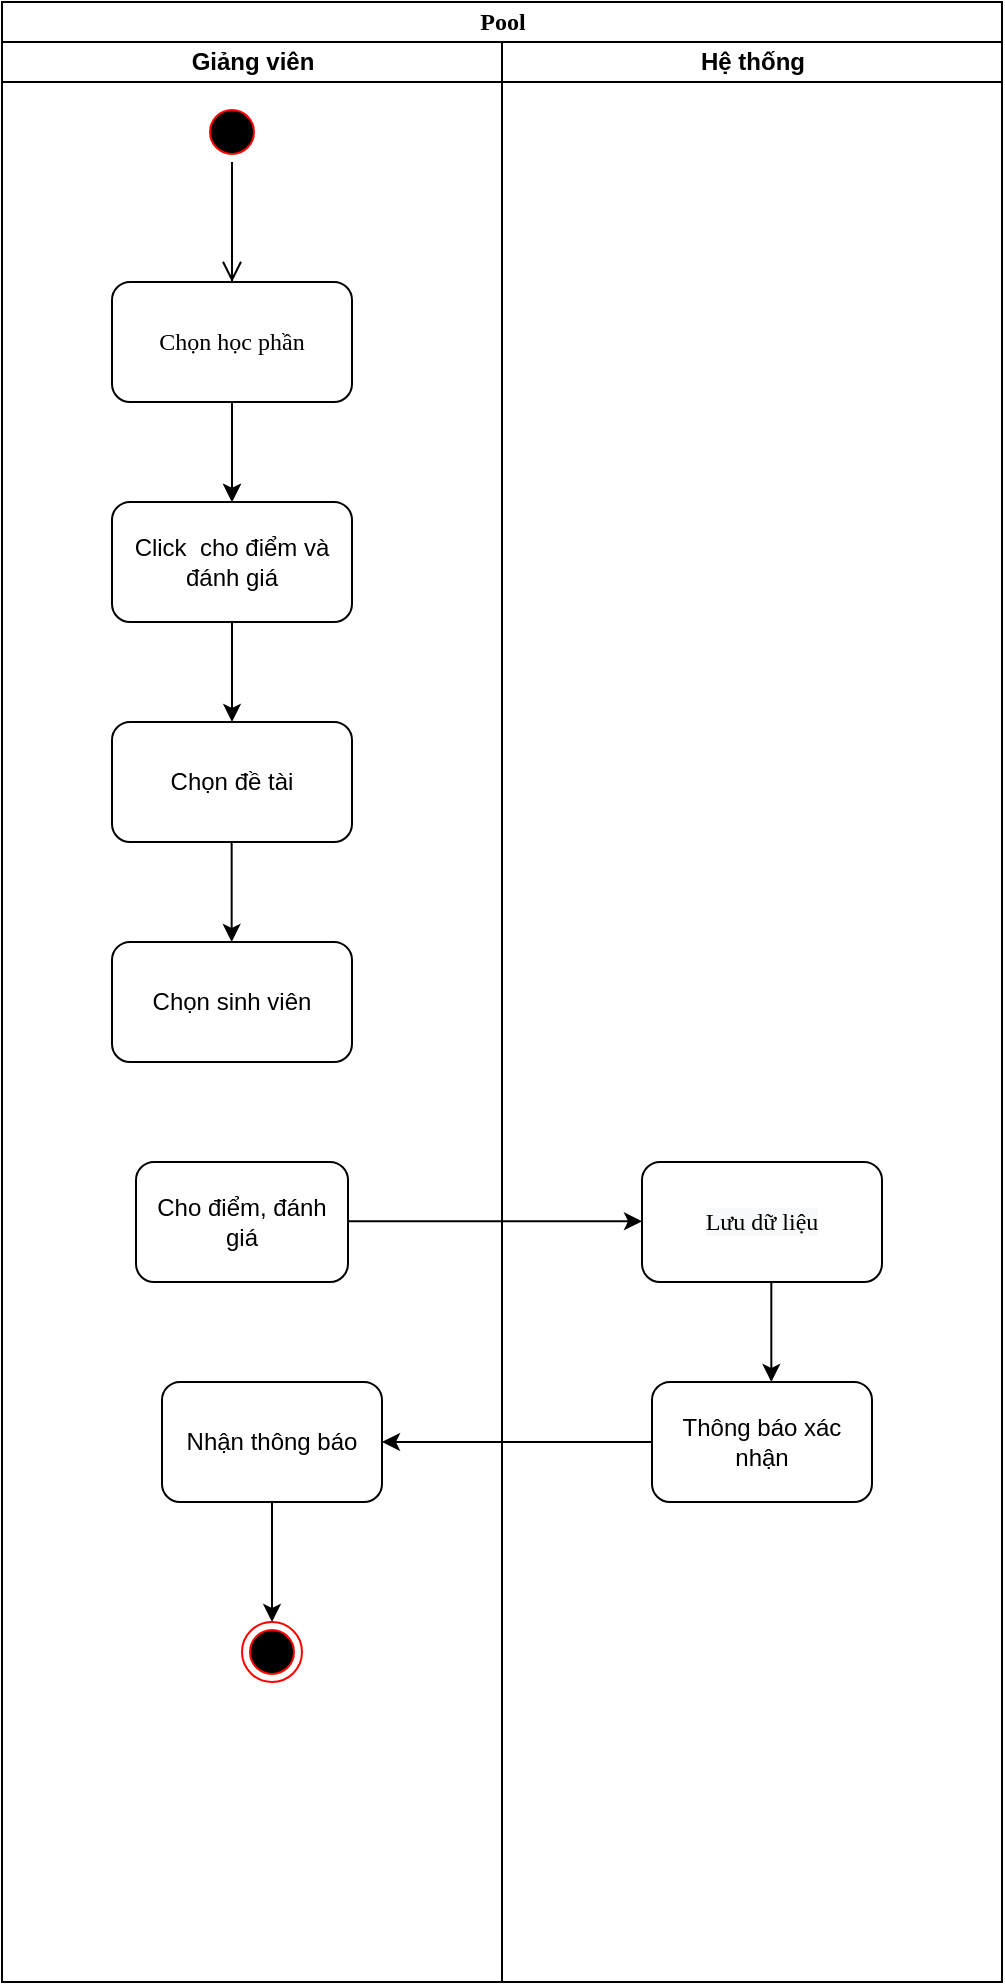 <mxfile version="16.5.6" type="google"><diagram id="SkdSEl3NO0e1KjZh7JbN" name="Page-1"><mxGraphModel dx="2306" dy="1066" grid="1" gridSize="10" guides="1" tooltips="1" connect="1" arrows="1" fold="1" page="1" pageScale="1" pageWidth="827" pageHeight="1169" math="0" shadow="0"><root><mxCell id="0"/><mxCell id="1" parent="0"/><mxCell id="OkzSqh0Q_8XbFH4R4TeH-1" value="Pool" style="swimlane;html=1;childLayout=stackLayout;startSize=20;rounded=0;shadow=0;comic=0;labelBackgroundColor=none;strokeWidth=1;fontFamily=Verdana;fontSize=12;align=center;" vertex="1" parent="1"><mxGeometry x="40" y="40" width="500" height="990" as="geometry"/></mxCell><mxCell id="OkzSqh0Q_8XbFH4R4TeH-2" value="Giảng viên" style="swimlane;html=1;startSize=20;" vertex="1" parent="OkzSqh0Q_8XbFH4R4TeH-1"><mxGeometry y="20" width="250" height="970" as="geometry"/></mxCell><mxCell id="OkzSqh0Q_8XbFH4R4TeH-3" value="" style="ellipse;html=1;shape=startState;fillColor=#000000;strokeColor=#ff0000;" vertex="1" parent="OkzSqh0Q_8XbFH4R4TeH-2"><mxGeometry x="100" y="30" width="30" height="30" as="geometry"/></mxCell><mxCell id="OkzSqh0Q_8XbFH4R4TeH-4" value="" style="endArrow=classic;html=1;rounded=0;strokeColor=#000000;exitX=0.5;exitY=1;exitDx=0;exitDy=0;" edge="1" parent="OkzSqh0Q_8XbFH4R4TeH-2"><mxGeometry width="50" height="50" relative="1" as="geometry"><mxPoint x="115" y="180" as="sourcePoint"/><mxPoint x="115" y="230" as="targetPoint"/></mxGeometry></mxCell><mxCell id="OkzSqh0Q_8XbFH4R4TeH-5" value="Click&amp;nbsp; cho điểm và đánh giá" style="rounded=1;whiteSpace=wrap;html=1;" vertex="1" parent="OkzSqh0Q_8XbFH4R4TeH-2"><mxGeometry x="55" y="230" width="120" height="60" as="geometry"/></mxCell><mxCell id="OkzSqh0Q_8XbFH4R4TeH-6" value="" style="ellipse;html=1;shape=endState;fillColor=#000000;strokeColor=#ff0000;" vertex="1" parent="OkzSqh0Q_8XbFH4R4TeH-2"><mxGeometry x="120" y="790" width="30" height="30" as="geometry"/></mxCell><mxCell id="OkzSqh0Q_8XbFH4R4TeH-7" value="Chọn đề tài" style="rounded=1;whiteSpace=wrap;html=1;" vertex="1" parent="OkzSqh0Q_8XbFH4R4TeH-2"><mxGeometry x="55" y="340" width="120" height="60" as="geometry"/></mxCell><mxCell id="OkzSqh0Q_8XbFH4R4TeH-8" value="Chọn sinh viên" style="rounded=1;whiteSpace=wrap;html=1;" vertex="1" parent="OkzSqh0Q_8XbFH4R4TeH-2"><mxGeometry x="55" y="450" width="120" height="60" as="geometry"/></mxCell><mxCell id="OkzSqh0Q_8XbFH4R4TeH-9" value="" style="endArrow=classic;html=1;rounded=0;exitX=0.5;exitY=1;exitDx=0;exitDy=0;" edge="1" parent="OkzSqh0Q_8XbFH4R4TeH-2" source="OkzSqh0Q_8XbFH4R4TeH-5"><mxGeometry width="50" height="50" relative="1" as="geometry"><mxPoint x="420" y="330" as="sourcePoint"/><mxPoint x="115" y="340" as="targetPoint"/></mxGeometry></mxCell><mxCell id="OkzSqh0Q_8XbFH4R4TeH-10" value="" style="endArrow=classic;html=1;rounded=0;exitX=0.5;exitY=1;exitDx=0;exitDy=0;" edge="1" parent="OkzSqh0Q_8XbFH4R4TeH-2"><mxGeometry width="50" height="50" relative="1" as="geometry"><mxPoint x="114.83" y="400" as="sourcePoint"/><mxPoint x="114.83" y="450" as="targetPoint"/></mxGeometry></mxCell><mxCell id="OkzSqh0Q_8XbFH4R4TeH-11" value="Nhận thông báo" style="rounded=1;whiteSpace=wrap;html=1;" vertex="1" parent="OkzSqh0Q_8XbFH4R4TeH-2"><mxGeometry x="80" y="670" width="110" height="60" as="geometry"/></mxCell><mxCell id="OkzSqh0Q_8XbFH4R4TeH-12" value="" style="endArrow=classic;html=1;rounded=0;entryX=0.5;entryY=0;entryDx=0;entryDy=0;exitX=0.5;exitY=1;exitDx=0;exitDy=0;" edge="1" parent="OkzSqh0Q_8XbFH4R4TeH-2" source="OkzSqh0Q_8XbFH4R4TeH-11" target="OkzSqh0Q_8XbFH4R4TeH-6"><mxGeometry width="50" height="50" relative="1" as="geometry"><mxPoint x="420" y="910" as="sourcePoint"/><mxPoint x="470" y="860" as="targetPoint"/></mxGeometry></mxCell><mxCell id="OkzSqh0Q_8XbFH4R4TeH-15" value="Cho điểm, đánh giá" style="rounded=1;whiteSpace=wrap;html=1;" vertex="1" parent="OkzSqh0Q_8XbFH4R4TeH-2"><mxGeometry x="67" y="560" width="106" height="60" as="geometry"/></mxCell><mxCell id="OkzSqh0Q_8XbFH4R4TeH-13" value="Hệ thống" style="swimlane;html=1;startSize=20;" vertex="1" parent="OkzSqh0Q_8XbFH4R4TeH-1"><mxGeometry x="250" y="20" width="250" height="970" as="geometry"/></mxCell><mxCell id="OkzSqh0Q_8XbFH4R4TeH-14" value="" style="endArrow=classic;html=1;rounded=0;strokeColor=#000000;exitX=1;exitY=0.5;exitDx=0;exitDy=0;" edge="1" parent="OkzSqh0Q_8XbFH4R4TeH-13"><mxGeometry width="50" height="50" relative="1" as="geometry"><mxPoint x="-77.5" y="589.66" as="sourcePoint"/><mxPoint x="70" y="589.66" as="targetPoint"/></mxGeometry></mxCell><mxCell id="OkzSqh0Q_8XbFH4R4TeH-16" value="&lt;span style=&quot;color: rgb(0 , 0 , 0) ; font-family: &amp;#34;verdana&amp;#34; ; font-size: 12px ; font-style: normal ; font-weight: 400 ; letter-spacing: normal ; text-align: center ; text-indent: 0px ; text-transform: none ; word-spacing: 0px ; background-color: rgb(248 , 249 , 250) ; display: inline ; float: none&quot;&gt;Lưu dữ liệu&lt;/span&gt;" style="rounded=1;whiteSpace=wrap;html=1;" vertex="1" parent="OkzSqh0Q_8XbFH4R4TeH-13"><mxGeometry x="70" y="560" width="120" height="60" as="geometry"/></mxCell><mxCell id="OkzSqh0Q_8XbFH4R4TeH-17" value="Thông báo xác nhận" style="rounded=1;whiteSpace=wrap;html=1;" vertex="1" parent="OkzSqh0Q_8XbFH4R4TeH-13"><mxGeometry x="75" y="670" width="110" height="60" as="geometry"/></mxCell><mxCell id="OkzSqh0Q_8XbFH4R4TeH-19" value="" style="endArrow=classic;html=1;rounded=0;exitX=0.5;exitY=1;exitDx=0;exitDy=0;" edge="1" parent="OkzSqh0Q_8XbFH4R4TeH-13"><mxGeometry width="50" height="50" relative="1" as="geometry"><mxPoint x="134.66" y="620" as="sourcePoint"/><mxPoint x="134.66" y="670" as="targetPoint"/></mxGeometry></mxCell><mxCell id="OkzSqh0Q_8XbFH4R4TeH-22" value="" style="endArrow=classic;html=1;rounded=0;strokeColor=#000000;exitX=0;exitY=0.5;exitDx=0;exitDy=0;entryX=1;entryY=0.5;entryDx=0;entryDy=0;" edge="1" parent="OkzSqh0Q_8XbFH4R4TeH-1" source="OkzSqh0Q_8XbFH4R4TeH-17" target="OkzSqh0Q_8XbFH4R4TeH-11"><mxGeometry width="50" height="50" relative="1" as="geometry"><mxPoint x="175" y="830" as="sourcePoint"/><mxPoint x="322.5" y="830" as="targetPoint"/></mxGeometry></mxCell><mxCell id="OkzSqh0Q_8XbFH4R4TeH-24" value="" style="edgeStyle=orthogonalEdgeStyle;html=1;verticalAlign=bottom;endArrow=open;endSize=8;strokeColor=#000000;rounded=0;startArrow=none;" edge="1" parent="1" source="OkzSqh0Q_8XbFH4R4TeH-26"><mxGeometry relative="1" as="geometry"><mxPoint x="155" y="180.0" as="targetPoint"/></mxGeometry></mxCell><mxCell id="OkzSqh0Q_8XbFH4R4TeH-25" value="" style="edgeStyle=orthogonalEdgeStyle;rounded=0;orthogonalLoop=1;jettySize=auto;html=1;strokeColor=#000000;" edge="1" parent="1" source="OkzSqh0Q_8XbFH4R4TeH-26" target="OkzSqh0Q_8XbFH4R4TeH-5"><mxGeometry relative="1" as="geometry"/></mxCell><mxCell id="OkzSqh0Q_8XbFH4R4TeH-26" value="&lt;span style=&quot;font-family: &amp;#34;verdana&amp;#34;&quot;&gt;Chọn học phần&lt;/span&gt;" style="rounded=1;whiteSpace=wrap;html=1;" vertex="1" parent="1"><mxGeometry x="95" y="180" width="120" height="60" as="geometry"/></mxCell><mxCell id="OkzSqh0Q_8XbFH4R4TeH-27" value="" style="edgeStyle=orthogonalEdgeStyle;html=1;verticalAlign=bottom;endArrow=none;endSize=8;strokeColor=#000000;rounded=0;" edge="1" parent="1" source="OkzSqh0Q_8XbFH4R4TeH-3" target="OkzSqh0Q_8XbFH4R4TeH-26"><mxGeometry relative="1" as="geometry"><mxPoint x="155" y="180" as="targetPoint"/><mxPoint x="155" y="120" as="sourcePoint"/></mxGeometry></mxCell></root></mxGraphModel></diagram></mxfile>